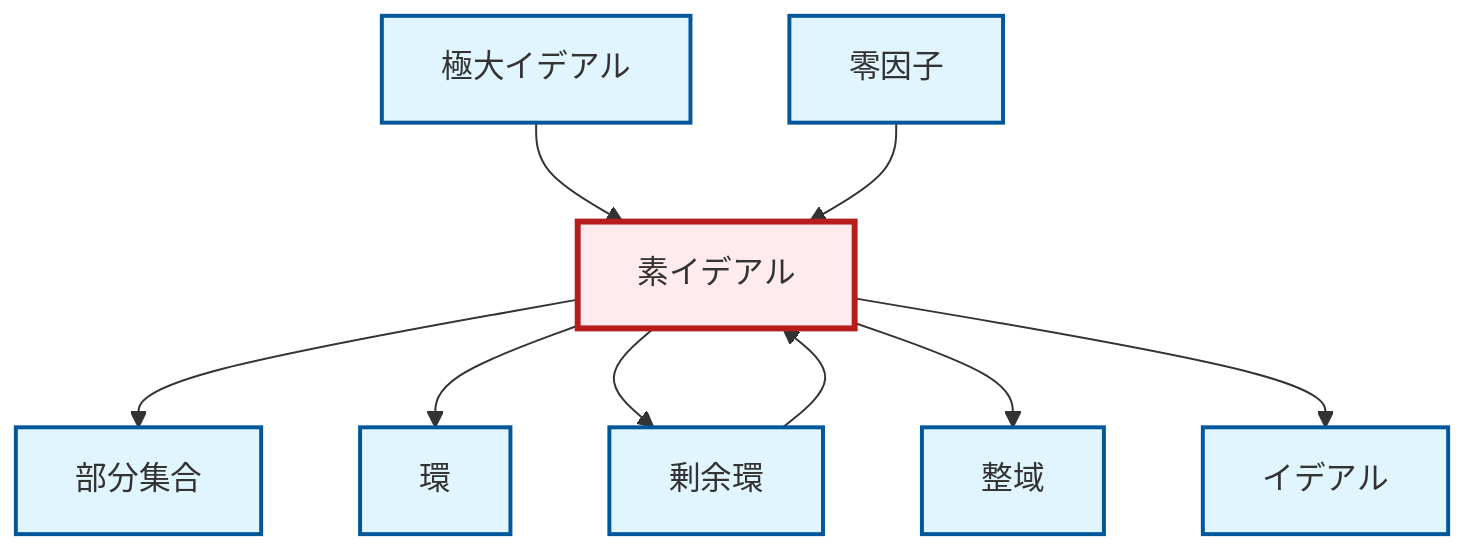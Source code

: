 graph TD
    classDef definition fill:#e1f5fe,stroke:#01579b,stroke-width:2px
    classDef theorem fill:#f3e5f5,stroke:#4a148c,stroke-width:2px
    classDef axiom fill:#fff3e0,stroke:#e65100,stroke-width:2px
    classDef example fill:#e8f5e9,stroke:#1b5e20,stroke-width:2px
    classDef current fill:#ffebee,stroke:#b71c1c,stroke-width:3px
    def-zero-divisor["零因子"]:::definition
    def-integral-domain["整域"]:::definition
    def-ring["環"]:::definition
    def-quotient-ring["剰余環"]:::definition
    def-maximal-ideal["極大イデアル"]:::definition
    def-subset["部分集合"]:::definition
    def-prime-ideal["素イデアル"]:::definition
    def-ideal["イデアル"]:::definition
    def-prime-ideal --> def-subset
    def-maximal-ideal --> def-prime-ideal
    def-prime-ideal --> def-ring
    def-quotient-ring --> def-prime-ideal
    def-prime-ideal --> def-quotient-ring
    def-prime-ideal --> def-integral-domain
    def-zero-divisor --> def-prime-ideal
    def-prime-ideal --> def-ideal
    class def-prime-ideal current